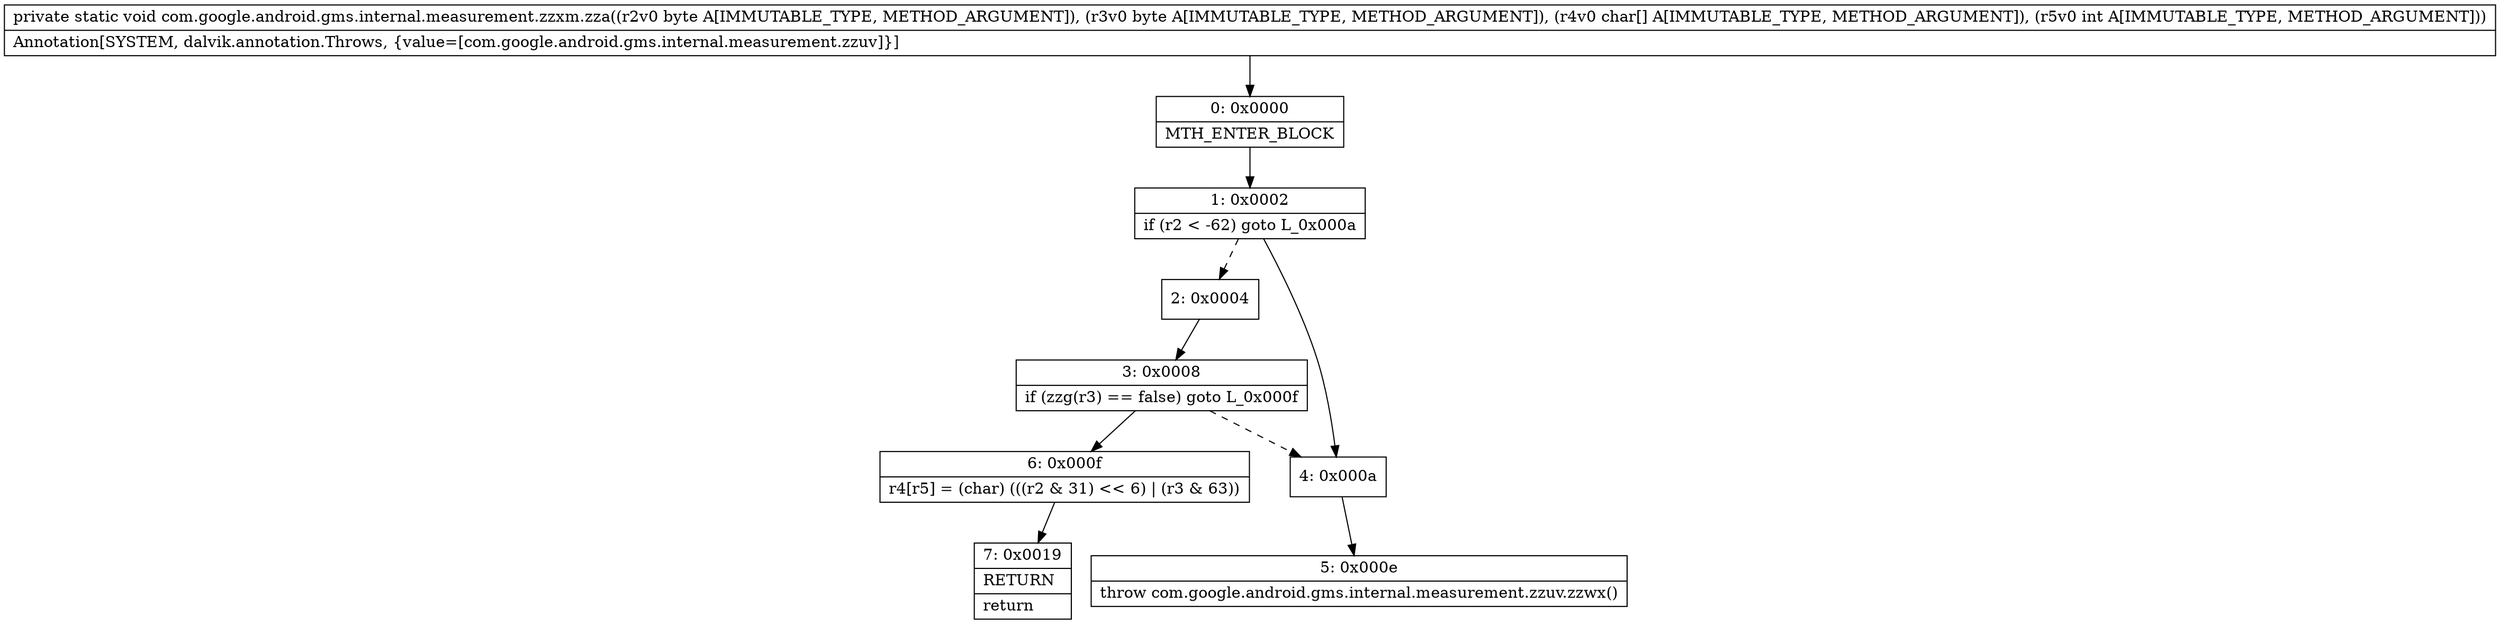 digraph "CFG forcom.google.android.gms.internal.measurement.zzxm.zza(BB[CI)V" {
Node_0 [shape=record,label="{0\:\ 0x0000|MTH_ENTER_BLOCK\l}"];
Node_1 [shape=record,label="{1\:\ 0x0002|if (r2 \< \-62) goto L_0x000a\l}"];
Node_2 [shape=record,label="{2\:\ 0x0004}"];
Node_3 [shape=record,label="{3\:\ 0x0008|if (zzg(r3) == false) goto L_0x000f\l}"];
Node_4 [shape=record,label="{4\:\ 0x000a}"];
Node_5 [shape=record,label="{5\:\ 0x000e|throw com.google.android.gms.internal.measurement.zzuv.zzwx()\l}"];
Node_6 [shape=record,label="{6\:\ 0x000f|r4[r5] = (char) (((r2 & 31) \<\< 6) \| (r3 & 63))\l}"];
Node_7 [shape=record,label="{7\:\ 0x0019|RETURN\l|return\l}"];
MethodNode[shape=record,label="{private static void com.google.android.gms.internal.measurement.zzxm.zza((r2v0 byte A[IMMUTABLE_TYPE, METHOD_ARGUMENT]), (r3v0 byte A[IMMUTABLE_TYPE, METHOD_ARGUMENT]), (r4v0 char[] A[IMMUTABLE_TYPE, METHOD_ARGUMENT]), (r5v0 int A[IMMUTABLE_TYPE, METHOD_ARGUMENT]))  | Annotation[SYSTEM, dalvik.annotation.Throws, \{value=[com.google.android.gms.internal.measurement.zzuv]\}]\l}"];
MethodNode -> Node_0;
Node_0 -> Node_1;
Node_1 -> Node_2[style=dashed];
Node_1 -> Node_4;
Node_2 -> Node_3;
Node_3 -> Node_4[style=dashed];
Node_3 -> Node_6;
Node_4 -> Node_5;
Node_6 -> Node_7;
}

